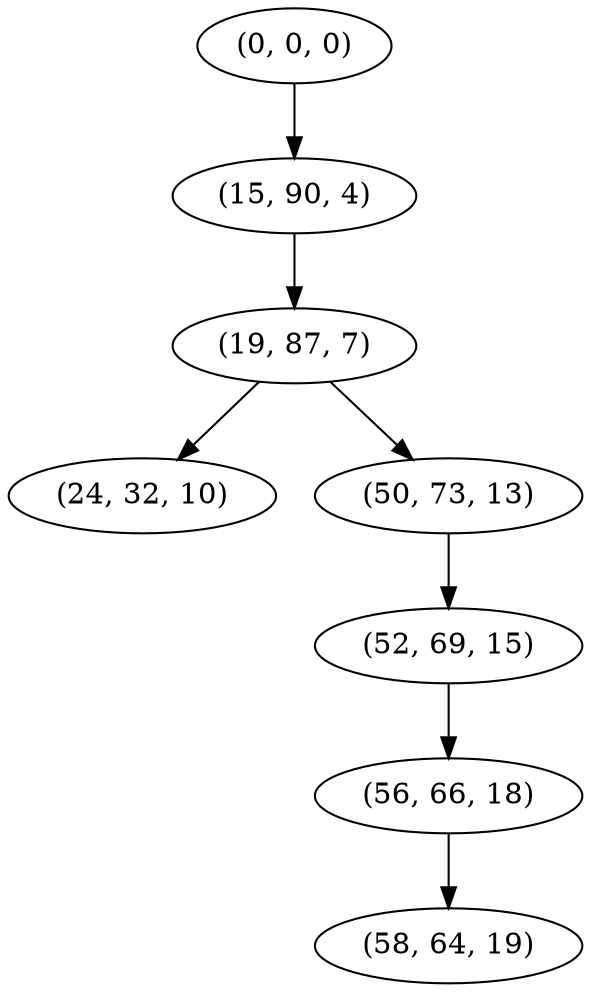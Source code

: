 digraph tree {
    "(0, 0, 0)";
    "(15, 90, 4)";
    "(19, 87, 7)";
    "(24, 32, 10)";
    "(50, 73, 13)";
    "(52, 69, 15)";
    "(56, 66, 18)";
    "(58, 64, 19)";
    "(0, 0, 0)" -> "(15, 90, 4)";
    "(15, 90, 4)" -> "(19, 87, 7)";
    "(19, 87, 7)" -> "(24, 32, 10)";
    "(19, 87, 7)" -> "(50, 73, 13)";
    "(50, 73, 13)" -> "(52, 69, 15)";
    "(52, 69, 15)" -> "(56, 66, 18)";
    "(56, 66, 18)" -> "(58, 64, 19)";
}
